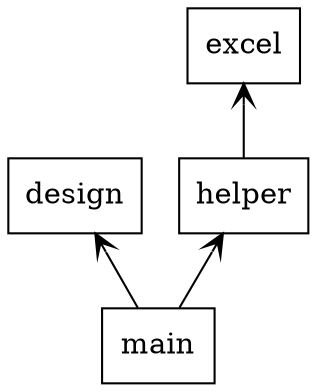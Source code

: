 digraph "packages_HelperDoc" {
charset="utf-8"
rankdir=BT
"0" [label="design", shape="box"];
"1" [label="excel", shape="box"];
"2" [label="helper", shape="box"];
"3" [label="main", shape="box"];
"2" -> "1" [arrowhead="open", arrowtail="none"];
"3" -> "0" [arrowhead="open", arrowtail="none"];
"3" -> "2" [arrowhead="open", arrowtail="none"];
}
